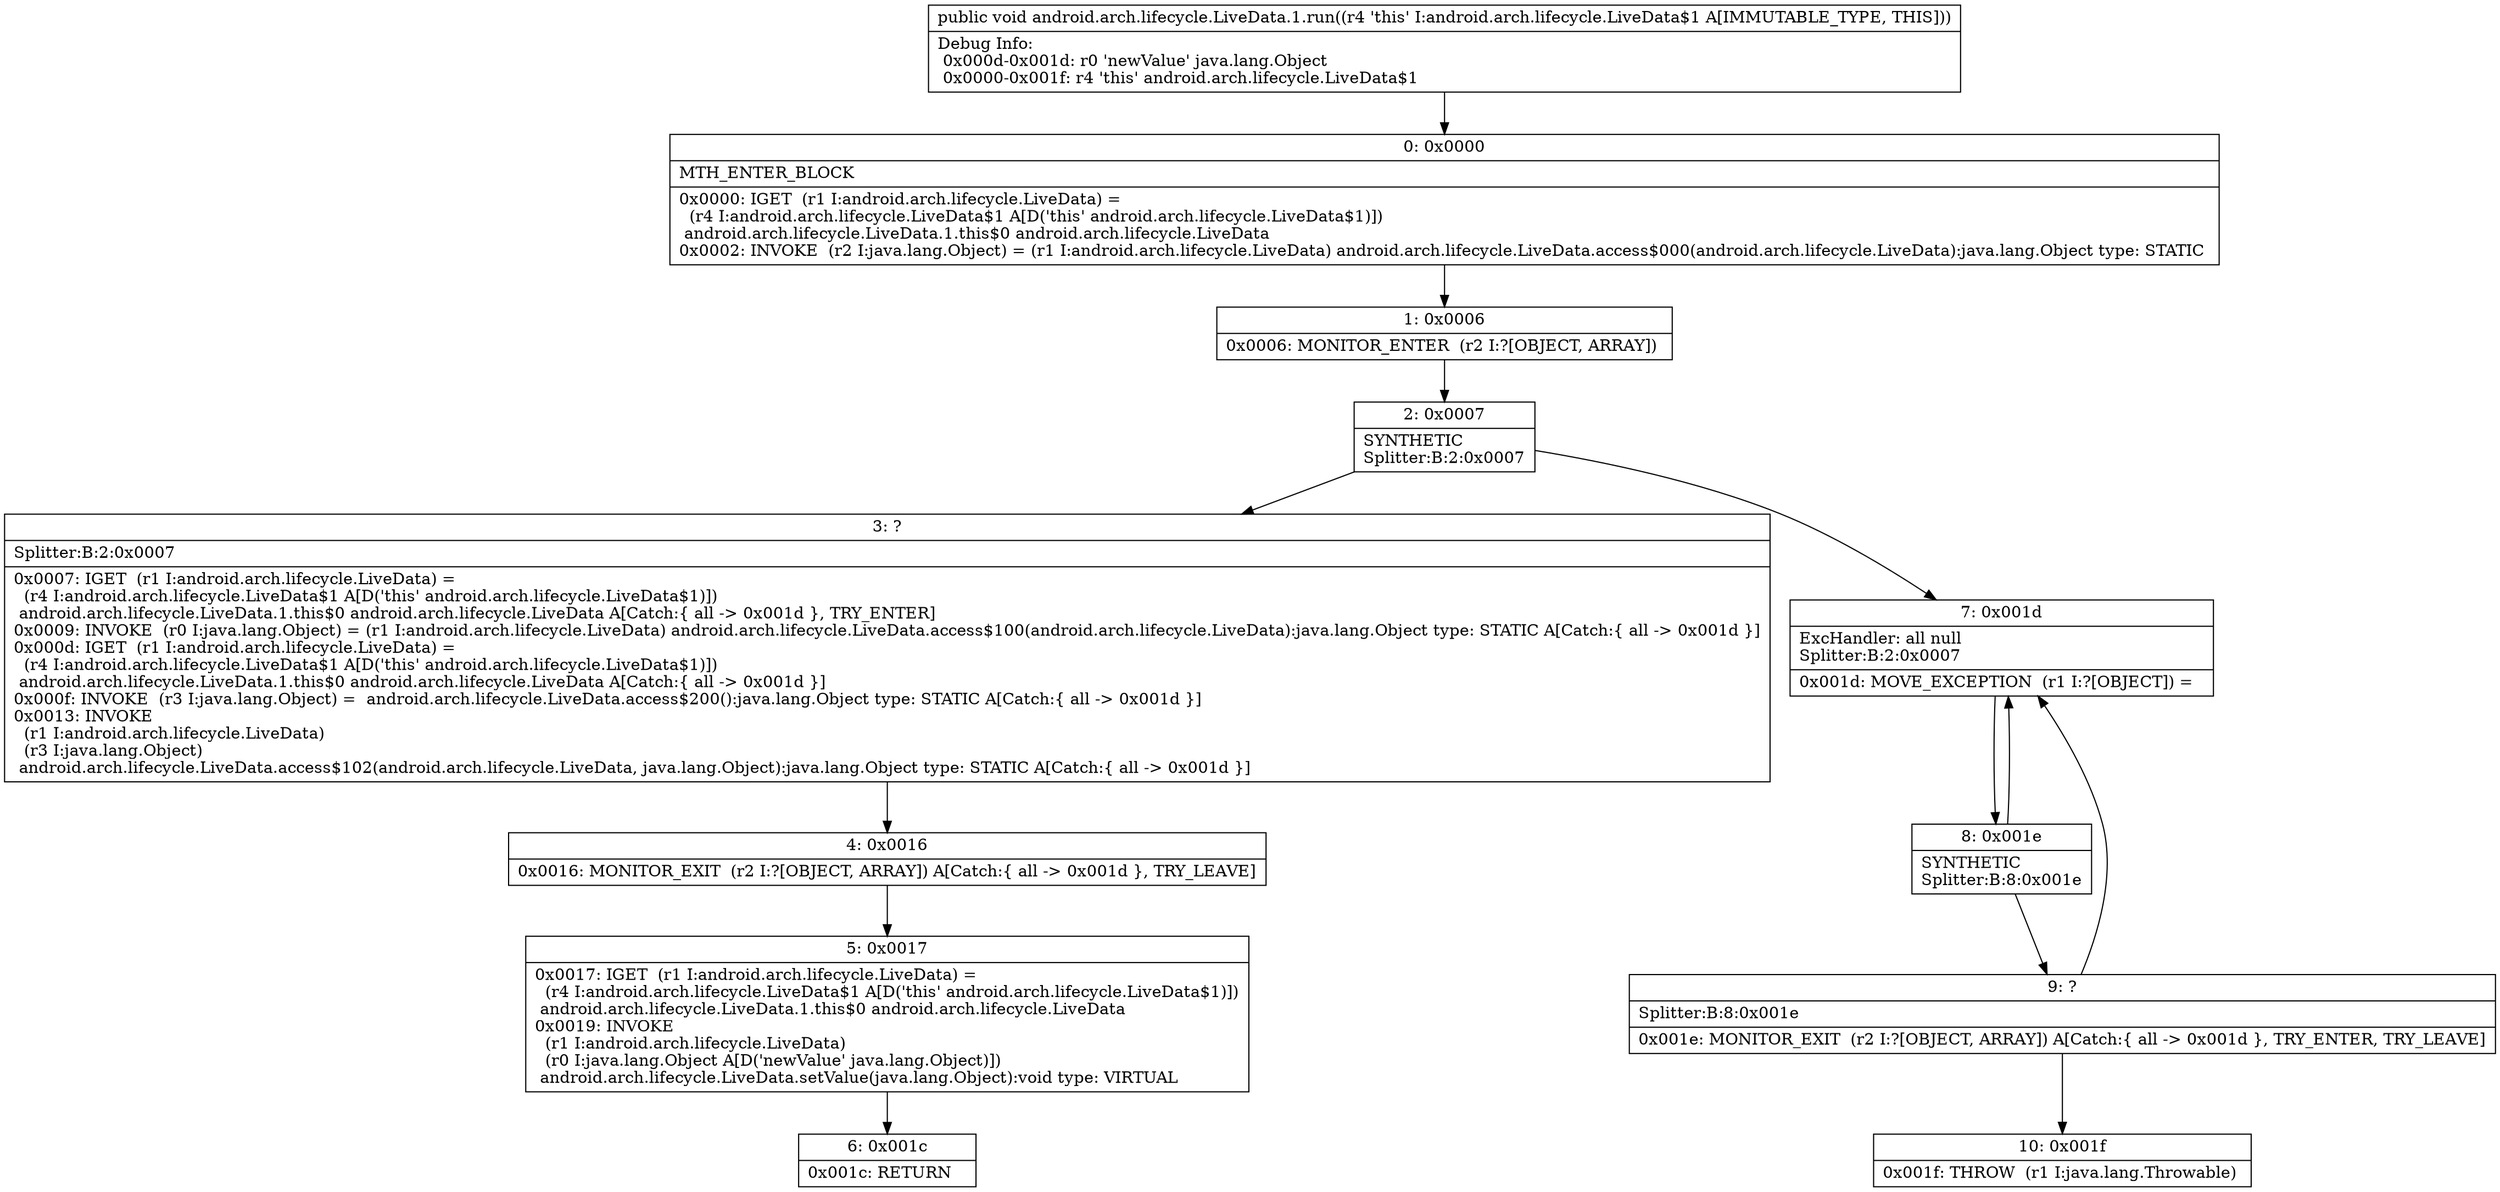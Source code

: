 digraph "CFG forandroid.arch.lifecycle.LiveData.1.run()V" {
Node_0 [shape=record,label="{0\:\ 0x0000|MTH_ENTER_BLOCK\l|0x0000: IGET  (r1 I:android.arch.lifecycle.LiveData) = \l  (r4 I:android.arch.lifecycle.LiveData$1 A[D('this' android.arch.lifecycle.LiveData$1)])\l android.arch.lifecycle.LiveData.1.this$0 android.arch.lifecycle.LiveData \l0x0002: INVOKE  (r2 I:java.lang.Object) = (r1 I:android.arch.lifecycle.LiveData) android.arch.lifecycle.LiveData.access$000(android.arch.lifecycle.LiveData):java.lang.Object type: STATIC \l}"];
Node_1 [shape=record,label="{1\:\ 0x0006|0x0006: MONITOR_ENTER  (r2 I:?[OBJECT, ARRAY]) \l}"];
Node_2 [shape=record,label="{2\:\ 0x0007|SYNTHETIC\lSplitter:B:2:0x0007\l}"];
Node_3 [shape=record,label="{3\:\ ?|Splitter:B:2:0x0007\l|0x0007: IGET  (r1 I:android.arch.lifecycle.LiveData) = \l  (r4 I:android.arch.lifecycle.LiveData$1 A[D('this' android.arch.lifecycle.LiveData$1)])\l android.arch.lifecycle.LiveData.1.this$0 android.arch.lifecycle.LiveData A[Catch:\{ all \-\> 0x001d \}, TRY_ENTER]\l0x0009: INVOKE  (r0 I:java.lang.Object) = (r1 I:android.arch.lifecycle.LiveData) android.arch.lifecycle.LiveData.access$100(android.arch.lifecycle.LiveData):java.lang.Object type: STATIC A[Catch:\{ all \-\> 0x001d \}]\l0x000d: IGET  (r1 I:android.arch.lifecycle.LiveData) = \l  (r4 I:android.arch.lifecycle.LiveData$1 A[D('this' android.arch.lifecycle.LiveData$1)])\l android.arch.lifecycle.LiveData.1.this$0 android.arch.lifecycle.LiveData A[Catch:\{ all \-\> 0x001d \}]\l0x000f: INVOKE  (r3 I:java.lang.Object) =  android.arch.lifecycle.LiveData.access$200():java.lang.Object type: STATIC A[Catch:\{ all \-\> 0x001d \}]\l0x0013: INVOKE  \l  (r1 I:android.arch.lifecycle.LiveData)\l  (r3 I:java.lang.Object)\l android.arch.lifecycle.LiveData.access$102(android.arch.lifecycle.LiveData, java.lang.Object):java.lang.Object type: STATIC A[Catch:\{ all \-\> 0x001d \}]\l}"];
Node_4 [shape=record,label="{4\:\ 0x0016|0x0016: MONITOR_EXIT  (r2 I:?[OBJECT, ARRAY]) A[Catch:\{ all \-\> 0x001d \}, TRY_LEAVE]\l}"];
Node_5 [shape=record,label="{5\:\ 0x0017|0x0017: IGET  (r1 I:android.arch.lifecycle.LiveData) = \l  (r4 I:android.arch.lifecycle.LiveData$1 A[D('this' android.arch.lifecycle.LiveData$1)])\l android.arch.lifecycle.LiveData.1.this$0 android.arch.lifecycle.LiveData \l0x0019: INVOKE  \l  (r1 I:android.arch.lifecycle.LiveData)\l  (r0 I:java.lang.Object A[D('newValue' java.lang.Object)])\l android.arch.lifecycle.LiveData.setValue(java.lang.Object):void type: VIRTUAL \l}"];
Node_6 [shape=record,label="{6\:\ 0x001c|0x001c: RETURN   \l}"];
Node_7 [shape=record,label="{7\:\ 0x001d|ExcHandler: all null\lSplitter:B:2:0x0007\l|0x001d: MOVE_EXCEPTION  (r1 I:?[OBJECT]) =  \l}"];
Node_8 [shape=record,label="{8\:\ 0x001e|SYNTHETIC\lSplitter:B:8:0x001e\l}"];
Node_9 [shape=record,label="{9\:\ ?|Splitter:B:8:0x001e\l|0x001e: MONITOR_EXIT  (r2 I:?[OBJECT, ARRAY]) A[Catch:\{ all \-\> 0x001d \}, TRY_ENTER, TRY_LEAVE]\l}"];
Node_10 [shape=record,label="{10\:\ 0x001f|0x001f: THROW  (r1 I:java.lang.Throwable) \l}"];
MethodNode[shape=record,label="{public void android.arch.lifecycle.LiveData.1.run((r4 'this' I:android.arch.lifecycle.LiveData$1 A[IMMUTABLE_TYPE, THIS]))  | Debug Info:\l  0x000d\-0x001d: r0 'newValue' java.lang.Object\l  0x0000\-0x001f: r4 'this' android.arch.lifecycle.LiveData$1\l}"];
MethodNode -> Node_0;
Node_0 -> Node_1;
Node_1 -> Node_2;
Node_2 -> Node_3;
Node_2 -> Node_7;
Node_3 -> Node_4;
Node_4 -> Node_5;
Node_5 -> Node_6;
Node_7 -> Node_8;
Node_8 -> Node_9;
Node_8 -> Node_7;
Node_9 -> Node_10;
Node_9 -> Node_7;
}

